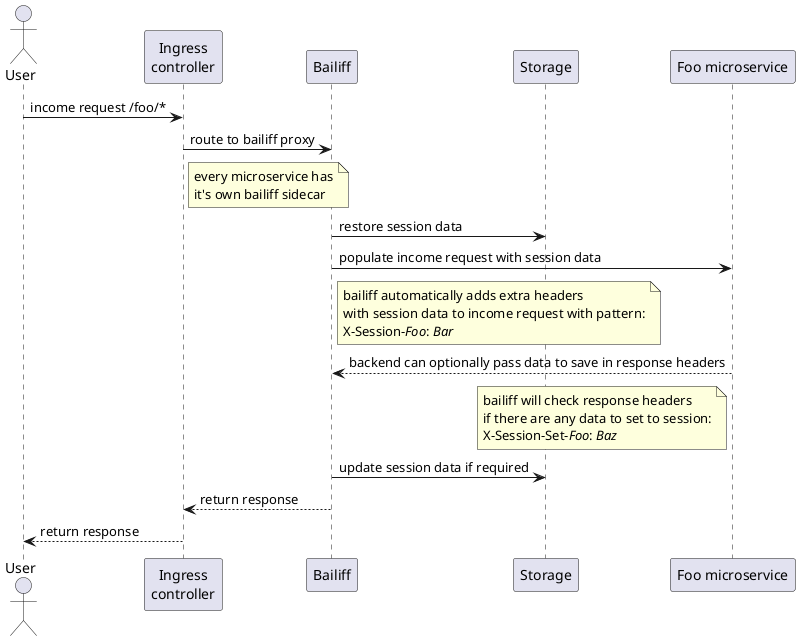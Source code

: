 @startuml
actor User as user
participant "Ingress\ncontroller" as ingress
participant "Bailiff" as bailiff
participant "Storage" as storage
participant "Foo microservice" as ms

user -> ingress: income request /foo/*

ingress -> bailiff: route to bailiff proxy
note right ingress
every microservice has
it's own bailiff sidecar
end note

bailiff -> storage: restore session data

bailiff -> ms: populate income request with session data
note right bailiff
bailiff automatically adds extra headers
with session data to income request with pattern:
X-Session-//Foo//: //Bar//
end note

ms ---> bailiff: backend can optionally pass data to save in response headers
note left ms
bailiff will check response headers
if there are any data to set to session:
X-Session-Set-//Foo//: //Baz//
end note

bailiff -> storage: update session data if required
bailiff ---> ingress: return response
ingress ---> user: return response

@enduml
